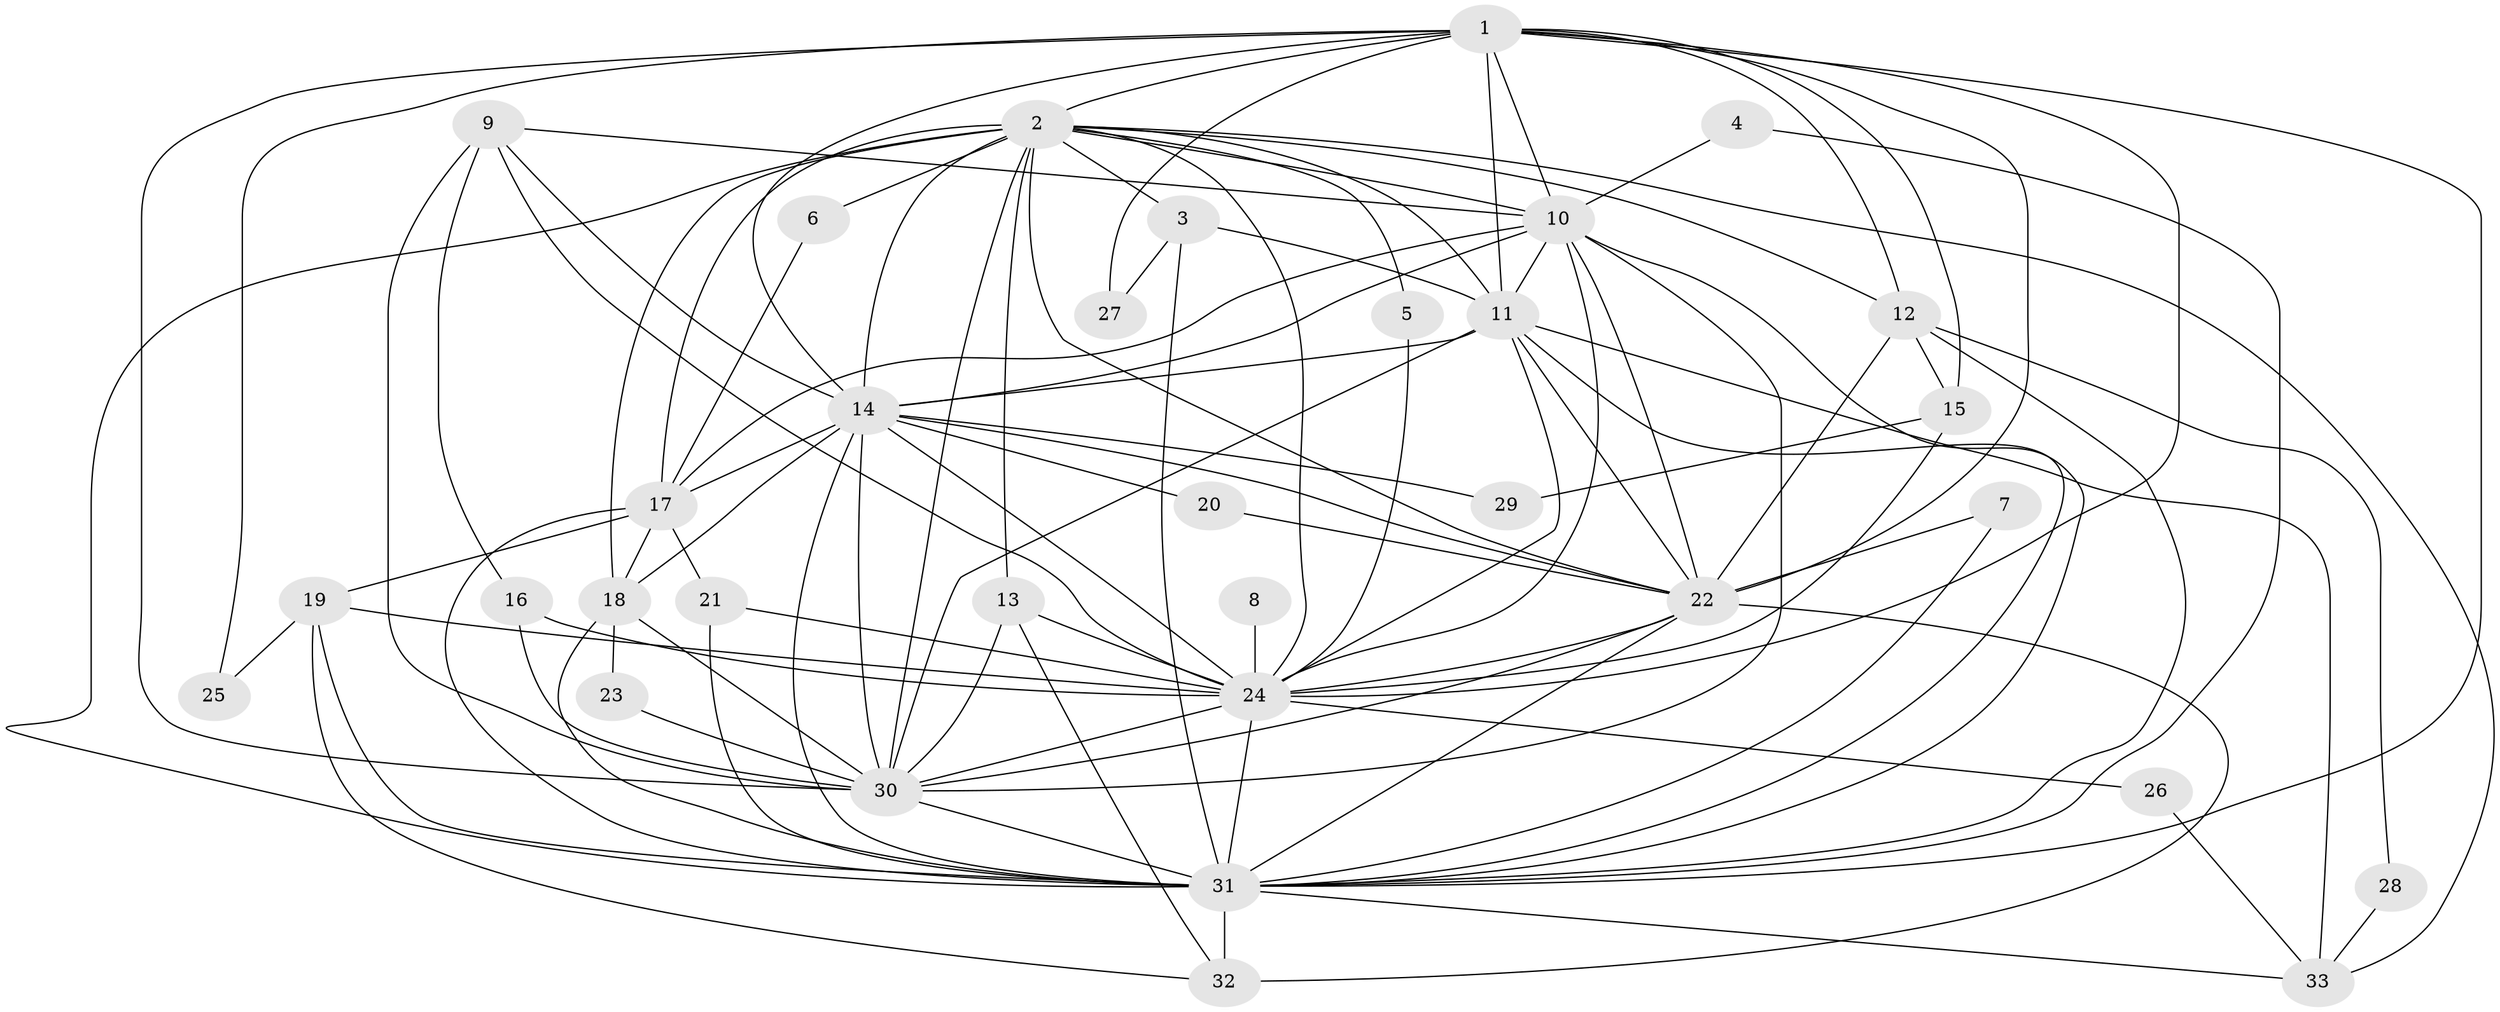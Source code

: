 // original degree distribution, {11: 0.015384615384615385, 13: 0.015384615384615385, 14: 0.046153846153846156, 15: 0.03076923076923077, 17: 0.015384615384615385, 22: 0.015384615384615385, 21: 0.015384615384615385, 6: 0.03076923076923077, 3: 0.16923076923076924, 4: 0.1076923076923077, 2: 0.49230769230769234, 5: 0.03076923076923077, 7: 0.015384615384615385}
// Generated by graph-tools (version 1.1) at 2025/49/03/09/25 03:49:44]
// undirected, 33 vertices, 101 edges
graph export_dot {
graph [start="1"]
  node [color=gray90,style=filled];
  1;
  2;
  3;
  4;
  5;
  6;
  7;
  8;
  9;
  10;
  11;
  12;
  13;
  14;
  15;
  16;
  17;
  18;
  19;
  20;
  21;
  22;
  23;
  24;
  25;
  26;
  27;
  28;
  29;
  30;
  31;
  32;
  33;
  1 -- 2 [weight=2.0];
  1 -- 10 [weight=1.0];
  1 -- 11 [weight=1.0];
  1 -- 12 [weight=1.0];
  1 -- 14 [weight=1.0];
  1 -- 15 [weight=1.0];
  1 -- 22 [weight=1.0];
  1 -- 24 [weight=1.0];
  1 -- 25 [weight=1.0];
  1 -- 27 [weight=1.0];
  1 -- 30 [weight=1.0];
  1 -- 31 [weight=1.0];
  2 -- 3 [weight=1.0];
  2 -- 5 [weight=1.0];
  2 -- 6 [weight=1.0];
  2 -- 10 [weight=3.0];
  2 -- 11 [weight=2.0];
  2 -- 12 [weight=1.0];
  2 -- 13 [weight=1.0];
  2 -- 14 [weight=2.0];
  2 -- 17 [weight=1.0];
  2 -- 18 [weight=1.0];
  2 -- 22 [weight=2.0];
  2 -- 24 [weight=2.0];
  2 -- 30 [weight=2.0];
  2 -- 31 [weight=2.0];
  2 -- 33 [weight=1.0];
  3 -- 11 [weight=1.0];
  3 -- 27 [weight=1.0];
  3 -- 31 [weight=1.0];
  4 -- 10 [weight=1.0];
  4 -- 31 [weight=1.0];
  5 -- 24 [weight=1.0];
  6 -- 17 [weight=1.0];
  7 -- 22 [weight=1.0];
  7 -- 31 [weight=1.0];
  8 -- 24 [weight=1.0];
  9 -- 10 [weight=1.0];
  9 -- 14 [weight=1.0];
  9 -- 16 [weight=1.0];
  9 -- 24 [weight=1.0];
  9 -- 30 [weight=1.0];
  10 -- 11 [weight=2.0];
  10 -- 14 [weight=1.0];
  10 -- 17 [weight=1.0];
  10 -- 22 [weight=1.0];
  10 -- 24 [weight=1.0];
  10 -- 30 [weight=1.0];
  10 -- 31 [weight=1.0];
  11 -- 14 [weight=1.0];
  11 -- 22 [weight=1.0];
  11 -- 24 [weight=1.0];
  11 -- 30 [weight=1.0];
  11 -- 31 [weight=1.0];
  11 -- 33 [weight=1.0];
  12 -- 15 [weight=1.0];
  12 -- 22 [weight=1.0];
  12 -- 28 [weight=1.0];
  12 -- 31 [weight=1.0];
  13 -- 24 [weight=1.0];
  13 -- 30 [weight=1.0];
  13 -- 32 [weight=1.0];
  14 -- 17 [weight=1.0];
  14 -- 18 [weight=1.0];
  14 -- 20 [weight=1.0];
  14 -- 22 [weight=1.0];
  14 -- 24 [weight=1.0];
  14 -- 29 [weight=1.0];
  14 -- 30 [weight=2.0];
  14 -- 31 [weight=1.0];
  15 -- 24 [weight=1.0];
  15 -- 29 [weight=1.0];
  16 -- 24 [weight=2.0];
  16 -- 30 [weight=1.0];
  17 -- 18 [weight=1.0];
  17 -- 19 [weight=1.0];
  17 -- 21 [weight=2.0];
  17 -- 31 [weight=1.0];
  18 -- 23 [weight=1.0];
  18 -- 30 [weight=1.0];
  18 -- 31 [weight=1.0];
  19 -- 24 [weight=1.0];
  19 -- 25 [weight=2.0];
  19 -- 31 [weight=1.0];
  19 -- 32 [weight=1.0];
  20 -- 22 [weight=2.0];
  21 -- 24 [weight=1.0];
  21 -- 31 [weight=1.0];
  22 -- 24 [weight=1.0];
  22 -- 30 [weight=1.0];
  22 -- 31 [weight=1.0];
  22 -- 32 [weight=1.0];
  23 -- 30 [weight=1.0];
  24 -- 26 [weight=1.0];
  24 -- 30 [weight=1.0];
  24 -- 31 [weight=2.0];
  26 -- 33 [weight=1.0];
  28 -- 33 [weight=1.0];
  30 -- 31 [weight=1.0];
  31 -- 32 [weight=2.0];
  31 -- 33 [weight=1.0];
}
